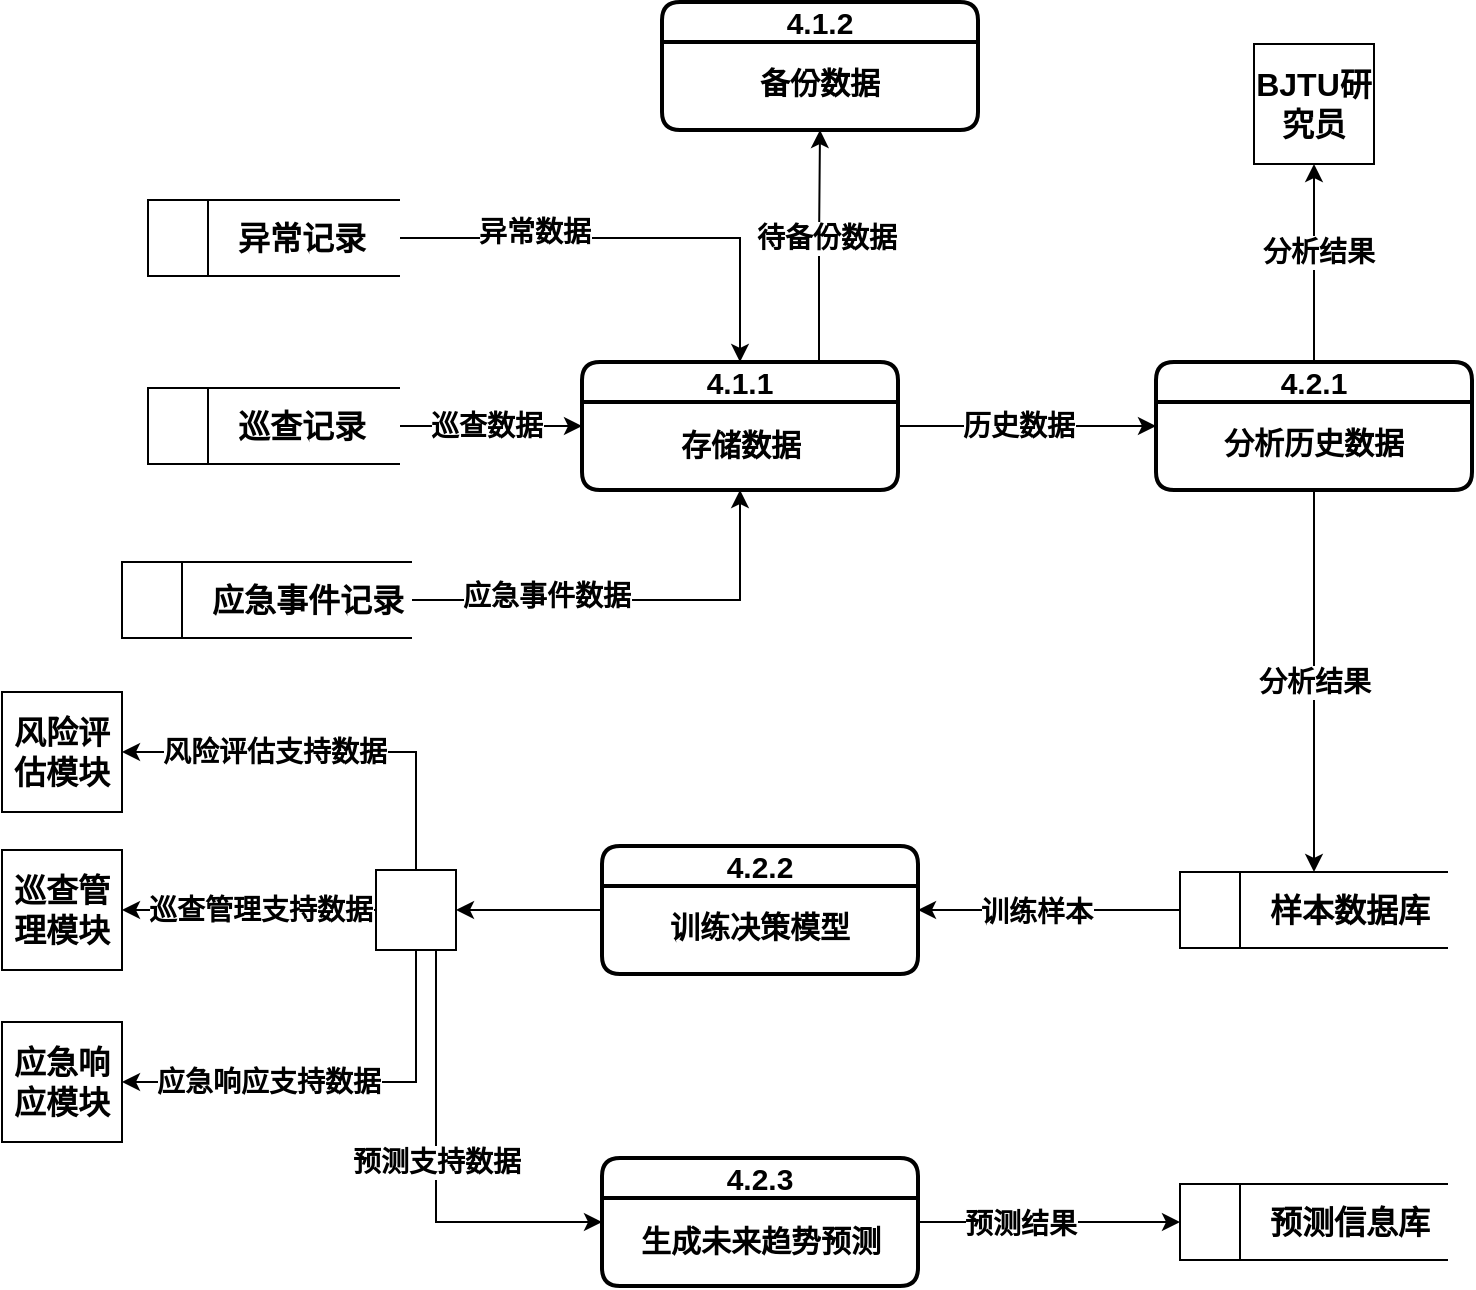 <mxfile version="27.1.6">
  <diagram name="Page-1" id="0tMiNDJz34mNKIenJuUV">
    <mxGraphModel dx="1535" dy="693" grid="0" gridSize="10" guides="1" tooltips="1" connect="1" arrows="1" fold="1" page="1" pageScale="1" pageWidth="2000" pageHeight="1200" math="0" shadow="0">
      <root>
        <mxCell id="0" />
        <mxCell id="1" parent="0" />
        <mxCell id="g58OPJkNher-49E38F7a-50" style="edgeStyle=orthogonalEdgeStyle;rounded=0;orthogonalLoop=1;jettySize=auto;html=1;exitX=0.75;exitY=0;exitDx=0;exitDy=0;entryX=0.5;entryY=1;entryDx=0;entryDy=0;" edge="1" parent="1" source="g58OPJkNher-49E38F7a-39" target="g58OPJkNher-49E38F7a-48">
          <mxGeometry relative="1" as="geometry" />
        </mxCell>
        <mxCell id="g58OPJkNher-49E38F7a-54" value="&lt;span style=&quot;font-size: 14px;&quot;&gt;&lt;b&gt;待备份数据&lt;/b&gt;&lt;/span&gt;" style="edgeLabel;html=1;align=center;verticalAlign=middle;resizable=0;points=[];" vertex="1" connectable="0" parent="g58OPJkNher-49E38F7a-50">
          <mxGeometry x="0.07" y="-3" relative="1" as="geometry">
            <mxPoint as="offset" />
          </mxGeometry>
        </mxCell>
        <mxCell id="g58OPJkNher-49E38F7a-61" style="edgeStyle=orthogonalEdgeStyle;rounded=0;orthogonalLoop=1;jettySize=auto;html=1;exitX=1;exitY=0.5;exitDx=0;exitDy=0;entryX=0;entryY=0.5;entryDx=0;entryDy=0;" edge="1" parent="1" source="g58OPJkNher-49E38F7a-39" target="g58OPJkNher-49E38F7a-58">
          <mxGeometry relative="1" as="geometry" />
        </mxCell>
        <mxCell id="g58OPJkNher-49E38F7a-62" value="&lt;font style=&quot;font-size: 14px;&quot;&gt;&lt;b&gt;历史数据&lt;/b&gt;&lt;/font&gt;" style="edgeLabel;html=1;align=center;verticalAlign=middle;resizable=0;points=[];" vertex="1" connectable="0" parent="g58OPJkNher-49E38F7a-61">
          <mxGeometry x="-0.215" y="3" relative="1" as="geometry">
            <mxPoint x="9" y="3" as="offset" />
          </mxGeometry>
        </mxCell>
        <mxCell id="g58OPJkNher-49E38F7a-39" value="4.1.1" style="swimlane;html=1;startSize=20;fontStyle=1;collapsible=0;horizontal=1;swimlaneLine=1;strokeWidth=2;swimlaneFillColor=#ffffff;whiteSpace=wrap;rounded=1;fontSize=15;" vertex="1" parent="1">
          <mxGeometry x="762" y="284" width="158" height="64" as="geometry" />
        </mxCell>
        <mxCell id="g58OPJkNher-49E38F7a-40" value="存储数据" style="text;html=1;align=center;verticalAlign=middle;whiteSpace=wrap;rounded=0;fontSize=15;fontStyle=1" vertex="1" parent="g58OPJkNher-49E38F7a-39">
          <mxGeometry x="23.5" y="26" width="111" height="30" as="geometry" />
        </mxCell>
        <mxCell id="g58OPJkNher-49E38F7a-45" style="edgeStyle=orthogonalEdgeStyle;rounded=0;orthogonalLoop=1;jettySize=auto;html=1;exitX=1;exitY=0.5;exitDx=0;exitDy=0;entryX=0.5;entryY=1;entryDx=0;entryDy=0;" edge="1" parent="1" source="g58OPJkNher-49E38F7a-41" target="g58OPJkNher-49E38F7a-39">
          <mxGeometry relative="1" as="geometry" />
        </mxCell>
        <mxCell id="g58OPJkNher-49E38F7a-53" value="&lt;b&gt;&lt;font style=&quot;font-size: 14px;&quot;&gt;应急事件数据&lt;/font&gt;&lt;/b&gt;" style="edgeLabel;html=1;align=center;verticalAlign=middle;resizable=0;points=[];" vertex="1" connectable="0" parent="g58OPJkNher-49E38F7a-45">
          <mxGeometry x="-0.472" y="3" relative="1" as="geometry">
            <mxPoint x="9" y="1" as="offset" />
          </mxGeometry>
        </mxCell>
        <mxCell id="g58OPJkNher-49E38F7a-41" value="&lt;font style=&quot;font-size: 16px;&quot;&gt;&lt;b&gt;&amp;nbsp; &amp;nbsp; &amp;nbsp; &amp;nbsp; &amp;nbsp;应急事件记录&lt;/b&gt;&lt;/font&gt;" style="html=1;dashed=0;whiteSpace=wrap;shape=mxgraph.dfd.dataStoreID;align=left;spacingLeft=3;points=[[0,0],[0.5,0],[1,0],[0,0.5],[1,0.5],[0,1],[0.5,1],[1,1]];" vertex="1" parent="1">
          <mxGeometry x="532" y="384" width="145" height="38" as="geometry" />
        </mxCell>
        <mxCell id="g58OPJkNher-49E38F7a-46" style="edgeStyle=orthogonalEdgeStyle;rounded=0;orthogonalLoop=1;jettySize=auto;html=1;exitX=1;exitY=0.5;exitDx=0;exitDy=0;entryX=0;entryY=0.5;entryDx=0;entryDy=0;" edge="1" parent="1" source="g58OPJkNher-49E38F7a-42" target="g58OPJkNher-49E38F7a-39">
          <mxGeometry relative="1" as="geometry" />
        </mxCell>
        <mxCell id="g58OPJkNher-49E38F7a-52" value="&lt;b&gt;&lt;font style=&quot;font-size: 14px;&quot;&gt;巡查数据&lt;/font&gt;&lt;/b&gt;" style="edgeLabel;html=1;align=center;verticalAlign=middle;resizable=0;points=[];" vertex="1" connectable="0" parent="g58OPJkNher-49E38F7a-46">
          <mxGeometry x="-0.192" y="-1" relative="1" as="geometry">
            <mxPoint x="6" y="-1" as="offset" />
          </mxGeometry>
        </mxCell>
        <mxCell id="g58OPJkNher-49E38F7a-42" value="&lt;font style=&quot;font-size: 16px;&quot;&gt;&lt;b&gt;&amp;nbsp; &amp;nbsp; &amp;nbsp; &amp;nbsp; &amp;nbsp;巡查记录&lt;/b&gt;&lt;/font&gt;" style="html=1;dashed=0;whiteSpace=wrap;shape=mxgraph.dfd.dataStoreID;align=left;spacingLeft=3;points=[[0,0],[0.5,0],[1,0],[0,0.5],[1,0.5],[0,1],[0.5,1],[1,1]];" vertex="1" parent="1">
          <mxGeometry x="545" y="297" width="126" height="38" as="geometry" />
        </mxCell>
        <mxCell id="g58OPJkNher-49E38F7a-47" style="edgeStyle=orthogonalEdgeStyle;rounded=0;orthogonalLoop=1;jettySize=auto;html=1;exitX=1;exitY=0.5;exitDx=0;exitDy=0;" edge="1" parent="1" source="g58OPJkNher-49E38F7a-43" target="g58OPJkNher-49E38F7a-39">
          <mxGeometry relative="1" as="geometry" />
        </mxCell>
        <mxCell id="g58OPJkNher-49E38F7a-51" value="&lt;b&gt;&lt;font style=&quot;font-size: 14px;&quot;&gt;异常数据&lt;/font&gt;&lt;/b&gt;" style="edgeLabel;html=1;align=center;verticalAlign=middle;resizable=0;points=[];" vertex="1" connectable="0" parent="g58OPJkNher-49E38F7a-47">
          <mxGeometry x="-0.424" y="3" relative="1" as="geometry">
            <mxPoint as="offset" />
          </mxGeometry>
        </mxCell>
        <mxCell id="g58OPJkNher-49E38F7a-43" value="&lt;font style=&quot;font-size: 16px;&quot;&gt;&lt;b&gt;&amp;nbsp; &amp;nbsp; &amp;nbsp; &amp;nbsp; &amp;nbsp;异常记录&lt;/b&gt;&lt;/font&gt;" style="html=1;dashed=0;whiteSpace=wrap;shape=mxgraph.dfd.dataStoreID;align=left;spacingLeft=3;points=[[0,0],[0.5,0],[1,0],[0,0.5],[1,0.5],[0,1],[0.5,1],[1,1]];" vertex="1" parent="1">
          <mxGeometry x="545" y="203" width="126" height="38" as="geometry" />
        </mxCell>
        <mxCell id="g58OPJkNher-49E38F7a-48" value="4.1.2" style="swimlane;html=1;startSize=20;fontStyle=1;collapsible=0;horizontal=1;swimlaneLine=1;strokeWidth=2;swimlaneFillColor=#ffffff;whiteSpace=wrap;rounded=1;fontSize=15;" vertex="1" parent="1">
          <mxGeometry x="802" y="104" width="158" height="64" as="geometry" />
        </mxCell>
        <mxCell id="g58OPJkNher-49E38F7a-49" value="备份数据" style="text;html=1;align=center;verticalAlign=middle;whiteSpace=wrap;rounded=0;fontSize=15;fontStyle=1" vertex="1" parent="g58OPJkNher-49E38F7a-48">
          <mxGeometry x="21" y="25" width="116" height="30" as="geometry" />
        </mxCell>
        <mxCell id="g58OPJkNher-49E38F7a-72" style="edgeStyle=orthogonalEdgeStyle;rounded=0;orthogonalLoop=1;jettySize=auto;html=1;exitX=0;exitY=0.5;exitDx=0;exitDy=0;entryX=1;entryY=0.5;entryDx=0;entryDy=0;" edge="1" parent="1" source="g58OPJkNher-49E38F7a-55" target="g58OPJkNher-49E38F7a-71">
          <mxGeometry relative="1" as="geometry" />
        </mxCell>
        <mxCell id="g58OPJkNher-49E38F7a-55" value="4.2.2" style="swimlane;html=1;startSize=20;fontStyle=1;collapsible=0;horizontal=1;swimlaneLine=1;strokeWidth=2;swimlaneFillColor=#ffffff;whiteSpace=wrap;rounded=1;fontSize=15;" vertex="1" parent="1">
          <mxGeometry x="772" y="526" width="158" height="64" as="geometry" />
        </mxCell>
        <mxCell id="g58OPJkNher-49E38F7a-56" value="训练决策模型" style="text;html=1;align=center;verticalAlign=middle;whiteSpace=wrap;rounded=0;fontSize=15;fontStyle=1" vertex="1" parent="g58OPJkNher-49E38F7a-55">
          <mxGeometry x="21" y="25" width="116" height="30" as="geometry" />
        </mxCell>
        <mxCell id="g58OPJkNher-49E38F7a-64" style="edgeStyle=orthogonalEdgeStyle;rounded=0;orthogonalLoop=1;jettySize=auto;html=1;exitX=0.5;exitY=1;exitDx=0;exitDy=0;entryX=0.5;entryY=0;entryDx=0;entryDy=0;" edge="1" parent="1" source="g58OPJkNher-49E38F7a-58" target="g58OPJkNher-49E38F7a-63">
          <mxGeometry relative="1" as="geometry" />
        </mxCell>
        <mxCell id="g58OPJkNher-49E38F7a-66" value="&lt;b style=&quot;font-size: 14px;&quot;&gt;分析结果&lt;/b&gt;" style="edgeLabel;html=1;align=center;verticalAlign=middle;resizable=0;points=[];" vertex="1" connectable="0" parent="g58OPJkNher-49E38F7a-64">
          <mxGeometry x="0.002" relative="1" as="geometry">
            <mxPoint as="offset" />
          </mxGeometry>
        </mxCell>
        <mxCell id="g58OPJkNher-49E38F7a-89" style="edgeStyle=orthogonalEdgeStyle;rounded=0;orthogonalLoop=1;jettySize=auto;html=1;exitX=0.5;exitY=0;exitDx=0;exitDy=0;entryX=0.5;entryY=1;entryDx=0;entryDy=0;" edge="1" parent="1" source="g58OPJkNher-49E38F7a-58" target="g58OPJkNher-49E38F7a-90">
          <mxGeometry relative="1" as="geometry">
            <mxPoint x="1128.143" y="182.373" as="targetPoint" />
          </mxGeometry>
        </mxCell>
        <mxCell id="g58OPJkNher-49E38F7a-91" value="&lt;b style=&quot;font-size: 14px;&quot;&gt;分析结果&lt;/b&gt;" style="edgeLabel;html=1;align=center;verticalAlign=middle;resizable=0;points=[];" vertex="1" connectable="0" parent="g58OPJkNher-49E38F7a-89">
          <mxGeometry x="0.107" y="-2" relative="1" as="geometry">
            <mxPoint as="offset" />
          </mxGeometry>
        </mxCell>
        <mxCell id="g58OPJkNher-49E38F7a-58" value="4.2.1" style="swimlane;html=1;startSize=20;fontStyle=1;collapsible=0;horizontal=1;swimlaneLine=1;strokeWidth=2;swimlaneFillColor=#ffffff;whiteSpace=wrap;rounded=1;fontSize=15;" vertex="1" parent="1">
          <mxGeometry x="1049" y="284" width="158" height="64" as="geometry" />
        </mxCell>
        <mxCell id="g58OPJkNher-49E38F7a-59" value="分析历史数据" style="text;html=1;align=center;verticalAlign=middle;whiteSpace=wrap;rounded=0;fontSize=15;fontStyle=1" vertex="1" parent="g58OPJkNher-49E38F7a-58">
          <mxGeometry x="21" y="25" width="116" height="30" as="geometry" />
        </mxCell>
        <mxCell id="g58OPJkNher-49E38F7a-67" style="edgeStyle=orthogonalEdgeStyle;rounded=0;orthogonalLoop=1;jettySize=auto;html=1;exitX=0;exitY=0.5;exitDx=0;exitDy=0;entryX=1;entryY=0.5;entryDx=0;entryDy=0;" edge="1" parent="1" source="g58OPJkNher-49E38F7a-63" target="g58OPJkNher-49E38F7a-55">
          <mxGeometry relative="1" as="geometry" />
        </mxCell>
        <mxCell id="g58OPJkNher-49E38F7a-68" value="&lt;span style=&quot;font-size: 14px;&quot;&gt;&lt;b&gt;训练样本&lt;/b&gt;&lt;/span&gt;" style="edgeLabel;html=1;align=center;verticalAlign=middle;resizable=0;points=[];" vertex="1" connectable="0" parent="g58OPJkNher-49E38F7a-67">
          <mxGeometry x="0.102" y="1" relative="1" as="geometry">
            <mxPoint as="offset" />
          </mxGeometry>
        </mxCell>
        <mxCell id="g58OPJkNher-49E38F7a-63" value="&lt;font style=&quot;font-size: 16px;&quot;&gt;&lt;b&gt;&amp;nbsp; &amp;nbsp; &amp;nbsp; &amp;nbsp; &amp;nbsp;样本数据库&lt;/b&gt;&lt;/font&gt;" style="html=1;dashed=0;whiteSpace=wrap;shape=mxgraph.dfd.dataStoreID;align=left;spacingLeft=3;points=[[0,0],[0.5,0],[1,0],[0,0.5],[1,0.5],[0,1],[0.5,1],[1,1]];" vertex="1" parent="1">
          <mxGeometry x="1061" y="539" width="134" height="38" as="geometry" />
        </mxCell>
        <mxCell id="g58OPJkNher-49E38F7a-84" style="edgeStyle=orthogonalEdgeStyle;rounded=0;orthogonalLoop=1;jettySize=auto;html=1;exitX=1;exitY=0.5;exitDx=0;exitDy=0;entryX=0;entryY=0.5;entryDx=0;entryDy=0;" edge="1" parent="1" source="g58OPJkNher-49E38F7a-69" target="g58OPJkNher-49E38F7a-88">
          <mxGeometry relative="1" as="geometry">
            <mxPoint x="1071.257" y="713.833" as="targetPoint" />
          </mxGeometry>
        </mxCell>
        <mxCell id="g58OPJkNher-49E38F7a-85" value="&lt;b style=&quot;font-size: 14px;&quot;&gt;预测结果&lt;/b&gt;" style="edgeLabel;html=1;align=center;verticalAlign=middle;resizable=0;points=[];" vertex="1" connectable="0" parent="g58OPJkNher-49E38F7a-84">
          <mxGeometry x="-0.218" y="-1" relative="1" as="geometry">
            <mxPoint as="offset" />
          </mxGeometry>
        </mxCell>
        <mxCell id="g58OPJkNher-49E38F7a-69" value="4.2.3" style="swimlane;html=1;startSize=20;fontStyle=1;collapsible=0;horizontal=1;swimlaneLine=1;strokeWidth=2;swimlaneFillColor=#ffffff;whiteSpace=wrap;rounded=1;fontSize=15;" vertex="1" parent="1">
          <mxGeometry x="772" y="682" width="158" height="64" as="geometry" />
        </mxCell>
        <mxCell id="g58OPJkNher-49E38F7a-70" value="生成未来趋势预测" style="text;html=1;align=center;verticalAlign=middle;whiteSpace=wrap;rounded=0;fontSize=15;fontStyle=1" vertex="1" parent="g58OPJkNher-49E38F7a-69">
          <mxGeometry x="15.5" y="26" width="127" height="30" as="geometry" />
        </mxCell>
        <mxCell id="g58OPJkNher-49E38F7a-76" style="edgeStyle=orthogonalEdgeStyle;rounded=0;orthogonalLoop=1;jettySize=auto;html=1;exitX=0;exitY=0.5;exitDx=0;exitDy=0;entryX=1;entryY=0.5;entryDx=0;entryDy=0;" edge="1" parent="1" source="g58OPJkNher-49E38F7a-71" target="g58OPJkNher-49E38F7a-73">
          <mxGeometry relative="1" as="geometry" />
        </mxCell>
        <mxCell id="g58OPJkNher-49E38F7a-82" value="&lt;b style=&quot;font-size: 14px;&quot;&gt;巡查管理支持数据&lt;/b&gt;" style="edgeLabel;html=1;align=center;verticalAlign=middle;resizable=0;points=[];" vertex="1" connectable="0" parent="g58OPJkNher-49E38F7a-76">
          <mxGeometry x="0.155" relative="1" as="geometry">
            <mxPoint x="15" as="offset" />
          </mxGeometry>
        </mxCell>
        <mxCell id="g58OPJkNher-49E38F7a-77" style="edgeStyle=orthogonalEdgeStyle;rounded=0;orthogonalLoop=1;jettySize=auto;html=1;exitX=0.5;exitY=0;exitDx=0;exitDy=0;entryX=1;entryY=0.5;entryDx=0;entryDy=0;" edge="1" parent="1" source="g58OPJkNher-49E38F7a-71" target="g58OPJkNher-49E38F7a-75">
          <mxGeometry relative="1" as="geometry" />
        </mxCell>
        <mxCell id="g58OPJkNher-49E38F7a-83" value="&lt;b style=&quot;font-size: 14px;&quot;&gt;风险评估支持数据&lt;/b&gt;" style="edgeLabel;html=1;align=center;verticalAlign=middle;resizable=0;points=[];" vertex="1" connectable="0" parent="g58OPJkNher-49E38F7a-77">
          <mxGeometry x="0.503" relative="1" as="geometry">
            <mxPoint x="25" as="offset" />
          </mxGeometry>
        </mxCell>
        <mxCell id="g58OPJkNher-49E38F7a-78" style="edgeStyle=orthogonalEdgeStyle;rounded=0;orthogonalLoop=1;jettySize=auto;html=1;exitX=0.5;exitY=1;exitDx=0;exitDy=0;entryX=1;entryY=0.5;entryDx=0;entryDy=0;" edge="1" parent="1" source="g58OPJkNher-49E38F7a-71" target="g58OPJkNher-49E38F7a-74">
          <mxGeometry relative="1" as="geometry" />
        </mxCell>
        <mxCell id="g58OPJkNher-49E38F7a-81" value="&lt;b style=&quot;font-size: 14px;&quot;&gt;应急响应支持数据&lt;/b&gt;" style="edgeLabel;html=1;align=center;verticalAlign=middle;resizable=0;points=[];" vertex="1" connectable="0" parent="g58OPJkNher-49E38F7a-78">
          <mxGeometry x="0.457" relative="1" as="geometry">
            <mxPoint x="15" as="offset" />
          </mxGeometry>
        </mxCell>
        <mxCell id="g58OPJkNher-49E38F7a-79" style="edgeStyle=orthogonalEdgeStyle;rounded=0;orthogonalLoop=1;jettySize=auto;html=1;exitX=0.75;exitY=1;exitDx=0;exitDy=0;entryX=0;entryY=0.5;entryDx=0;entryDy=0;" edge="1" parent="1" source="g58OPJkNher-49E38F7a-71" target="g58OPJkNher-49E38F7a-69">
          <mxGeometry relative="1" as="geometry" />
        </mxCell>
        <mxCell id="g58OPJkNher-49E38F7a-80" value="&lt;span style=&quot;font-size: 14px;&quot;&gt;&lt;b&gt;预测支持数据&lt;/b&gt;&lt;/span&gt;" style="edgeLabel;html=1;align=center;verticalAlign=middle;resizable=0;points=[];" vertex="1" connectable="0" parent="g58OPJkNher-49E38F7a-79">
          <mxGeometry x="-0.03" relative="1" as="geometry">
            <mxPoint as="offset" />
          </mxGeometry>
        </mxCell>
        <mxCell id="g58OPJkNher-49E38F7a-71" value="" style="whiteSpace=wrap;html=1;aspect=fixed;" vertex="1" parent="1">
          <mxGeometry x="659" y="538" width="40" height="40" as="geometry" />
        </mxCell>
        <mxCell id="g58OPJkNher-49E38F7a-73" value="&lt;b style=&quot;font-size: 16px;&quot;&gt;巡查管理模块&lt;/b&gt;" style="rounded=0;whiteSpace=wrap;html=1;" vertex="1" parent="1">
          <mxGeometry x="472" y="528" width="60" height="60" as="geometry" />
        </mxCell>
        <mxCell id="g58OPJkNher-49E38F7a-74" value="&lt;b style=&quot;font-size: 16px;&quot;&gt;应急响应模块&lt;/b&gt;" style="rounded=0;whiteSpace=wrap;html=1;" vertex="1" parent="1">
          <mxGeometry x="472" y="614" width="60" height="60" as="geometry" />
        </mxCell>
        <mxCell id="g58OPJkNher-49E38F7a-75" value="&lt;font style=&quot;font-size: 16px;&quot;&gt;&lt;b&gt;风险评估模块&lt;/b&gt;&lt;/font&gt;" style="rounded=0;whiteSpace=wrap;html=1;" vertex="1" parent="1">
          <mxGeometry x="472" y="449" width="60" height="60" as="geometry" />
        </mxCell>
        <mxCell id="g58OPJkNher-49E38F7a-88" value="&lt;font style=&quot;font-size: 16px;&quot;&gt;&lt;b&gt;&amp;nbsp; &amp;nbsp; &amp;nbsp; &amp;nbsp; &amp;nbsp;预测信息库&lt;/b&gt;&lt;/font&gt;" style="html=1;dashed=0;whiteSpace=wrap;shape=mxgraph.dfd.dataStoreID;align=left;spacingLeft=3;points=[[0,0],[0.5,0],[1,0],[0,0.5],[1,0.5],[0,1],[0.5,1],[1,1]];" vertex="1" parent="1">
          <mxGeometry x="1061" y="695" width="134" height="38" as="geometry" />
        </mxCell>
        <mxCell id="g58OPJkNher-49E38F7a-90" value="&lt;font style=&quot;font-size: 16px;&quot;&gt;&lt;b&gt;BJTU研究员&lt;/b&gt;&lt;/font&gt;" style="rounded=0;whiteSpace=wrap;html=1;" vertex="1" parent="1">
          <mxGeometry x="1098" y="125" width="60" height="60" as="geometry" />
        </mxCell>
      </root>
    </mxGraphModel>
  </diagram>
</mxfile>
